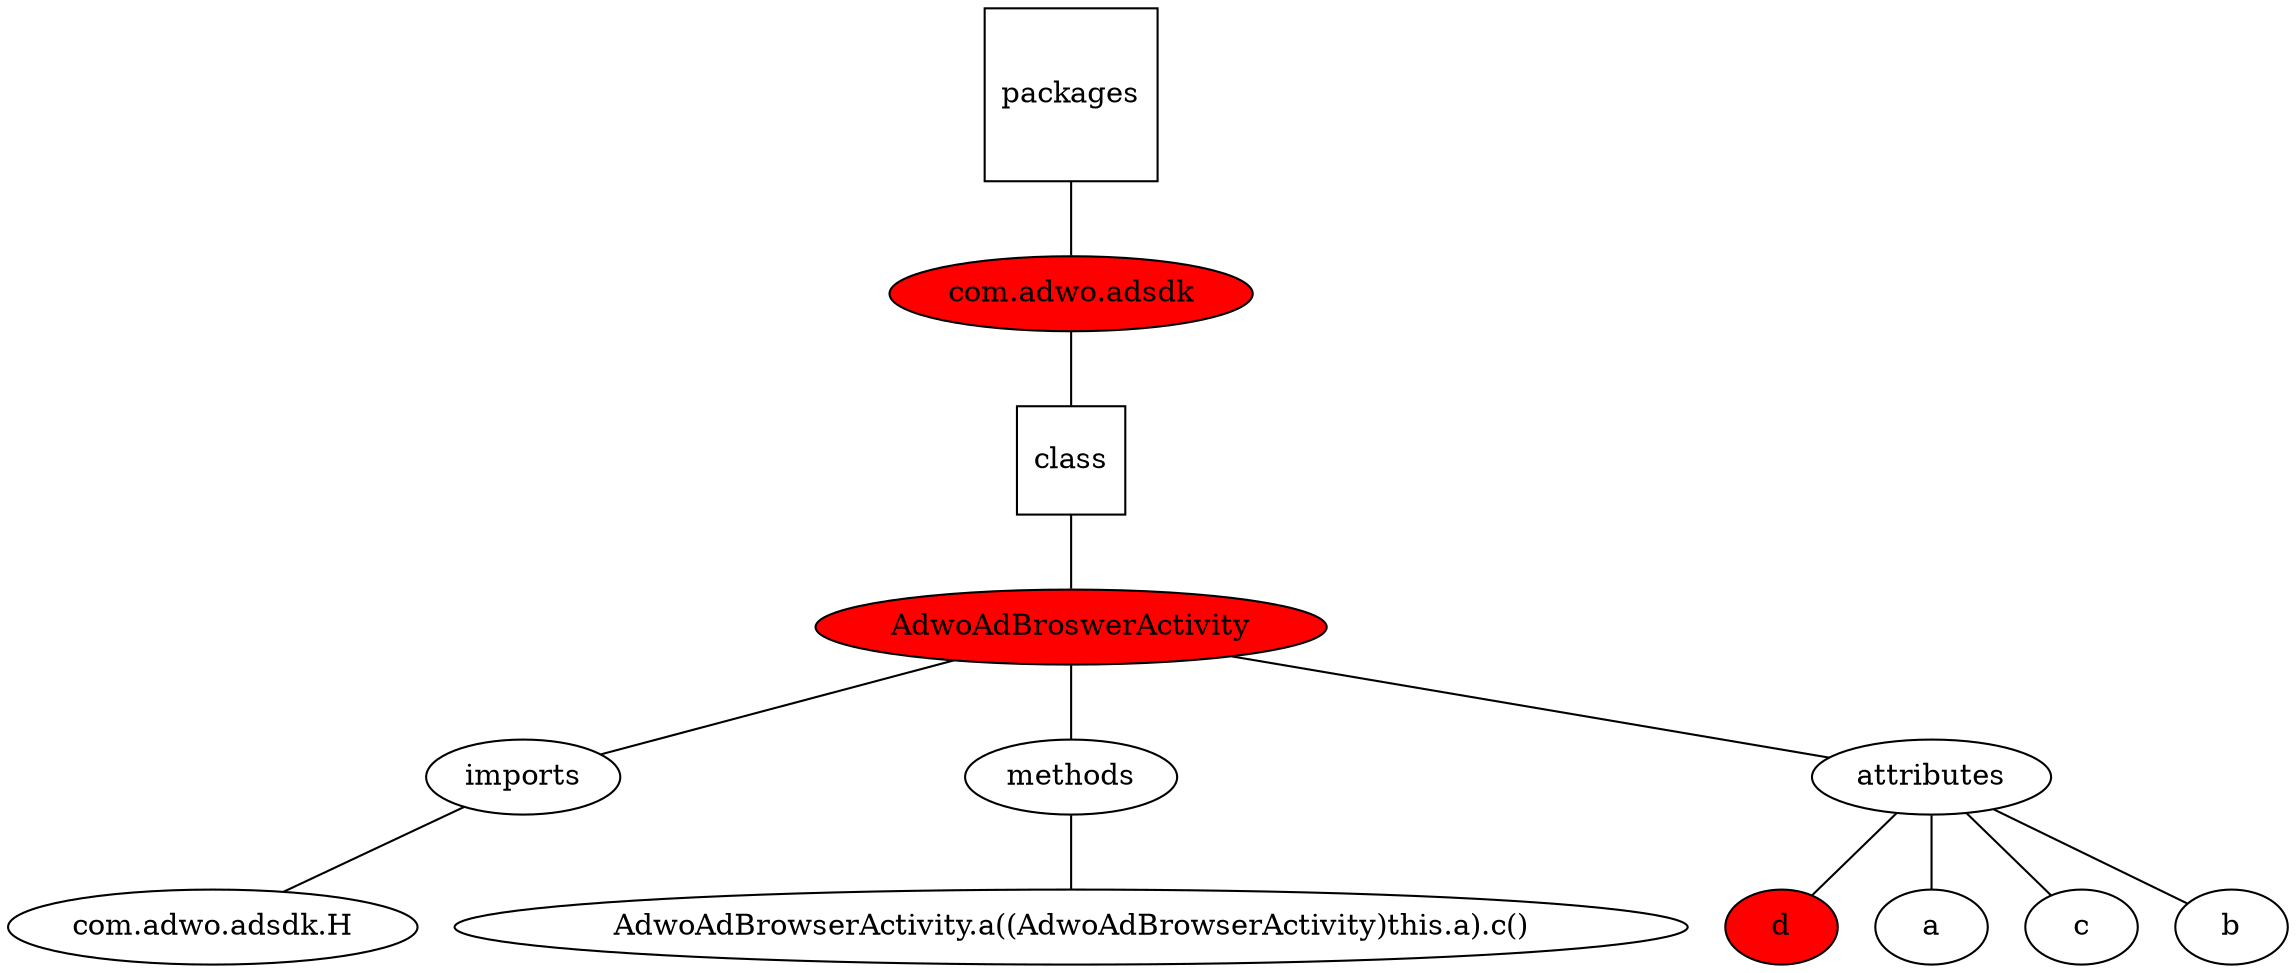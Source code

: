 graph {
	packages [shape=square]
	"com.adwo.adsdk" [fillcolor=red style=filled]
	packages -- "com.adwo.adsdk"
	"classcom.adwo.adsdk" [label=class shape=square]
	"com.adwo.adsdk" -- "classcom.adwo.adsdk"
	AdwoAdBroswerActivity [fillcolor=red style=filled]
	"classcom.adwo.adsdk" -- AdwoAdBroswerActivity
	importsAdwoAdBroswerActivity [label=imports]
	AdwoAdBroswerActivity -- importsAdwoAdBroswerActivity
	"com.adwo.adsdk.H"
	importsAdwoAdBroswerActivity -- "com.adwo.adsdk.H"
	methodsAdwoAdBroswerActivity [label=methods]
	AdwoAdBroswerActivity -- methodsAdwoAdBroswerActivity
	"AdwoAdBrowserActivity.a((AdwoAdBrowserActivity)this.a).c()"
	methodsAdwoAdBroswerActivity -- "AdwoAdBrowserActivity.a((AdwoAdBrowserActivity)this.a).c()"
	attributesAdwoAdBroswerActivity [label=attributes]
	AdwoAdBroswerActivity -- attributesAdwoAdBroswerActivity
	d [fillcolor=red style=filled]
	attributesAdwoAdBroswerActivity -- d
	attributesAdwoAdBroswerActivity -- a
	attributesAdwoAdBroswerActivity -- c
	attributesAdwoAdBroswerActivity -- b
}
